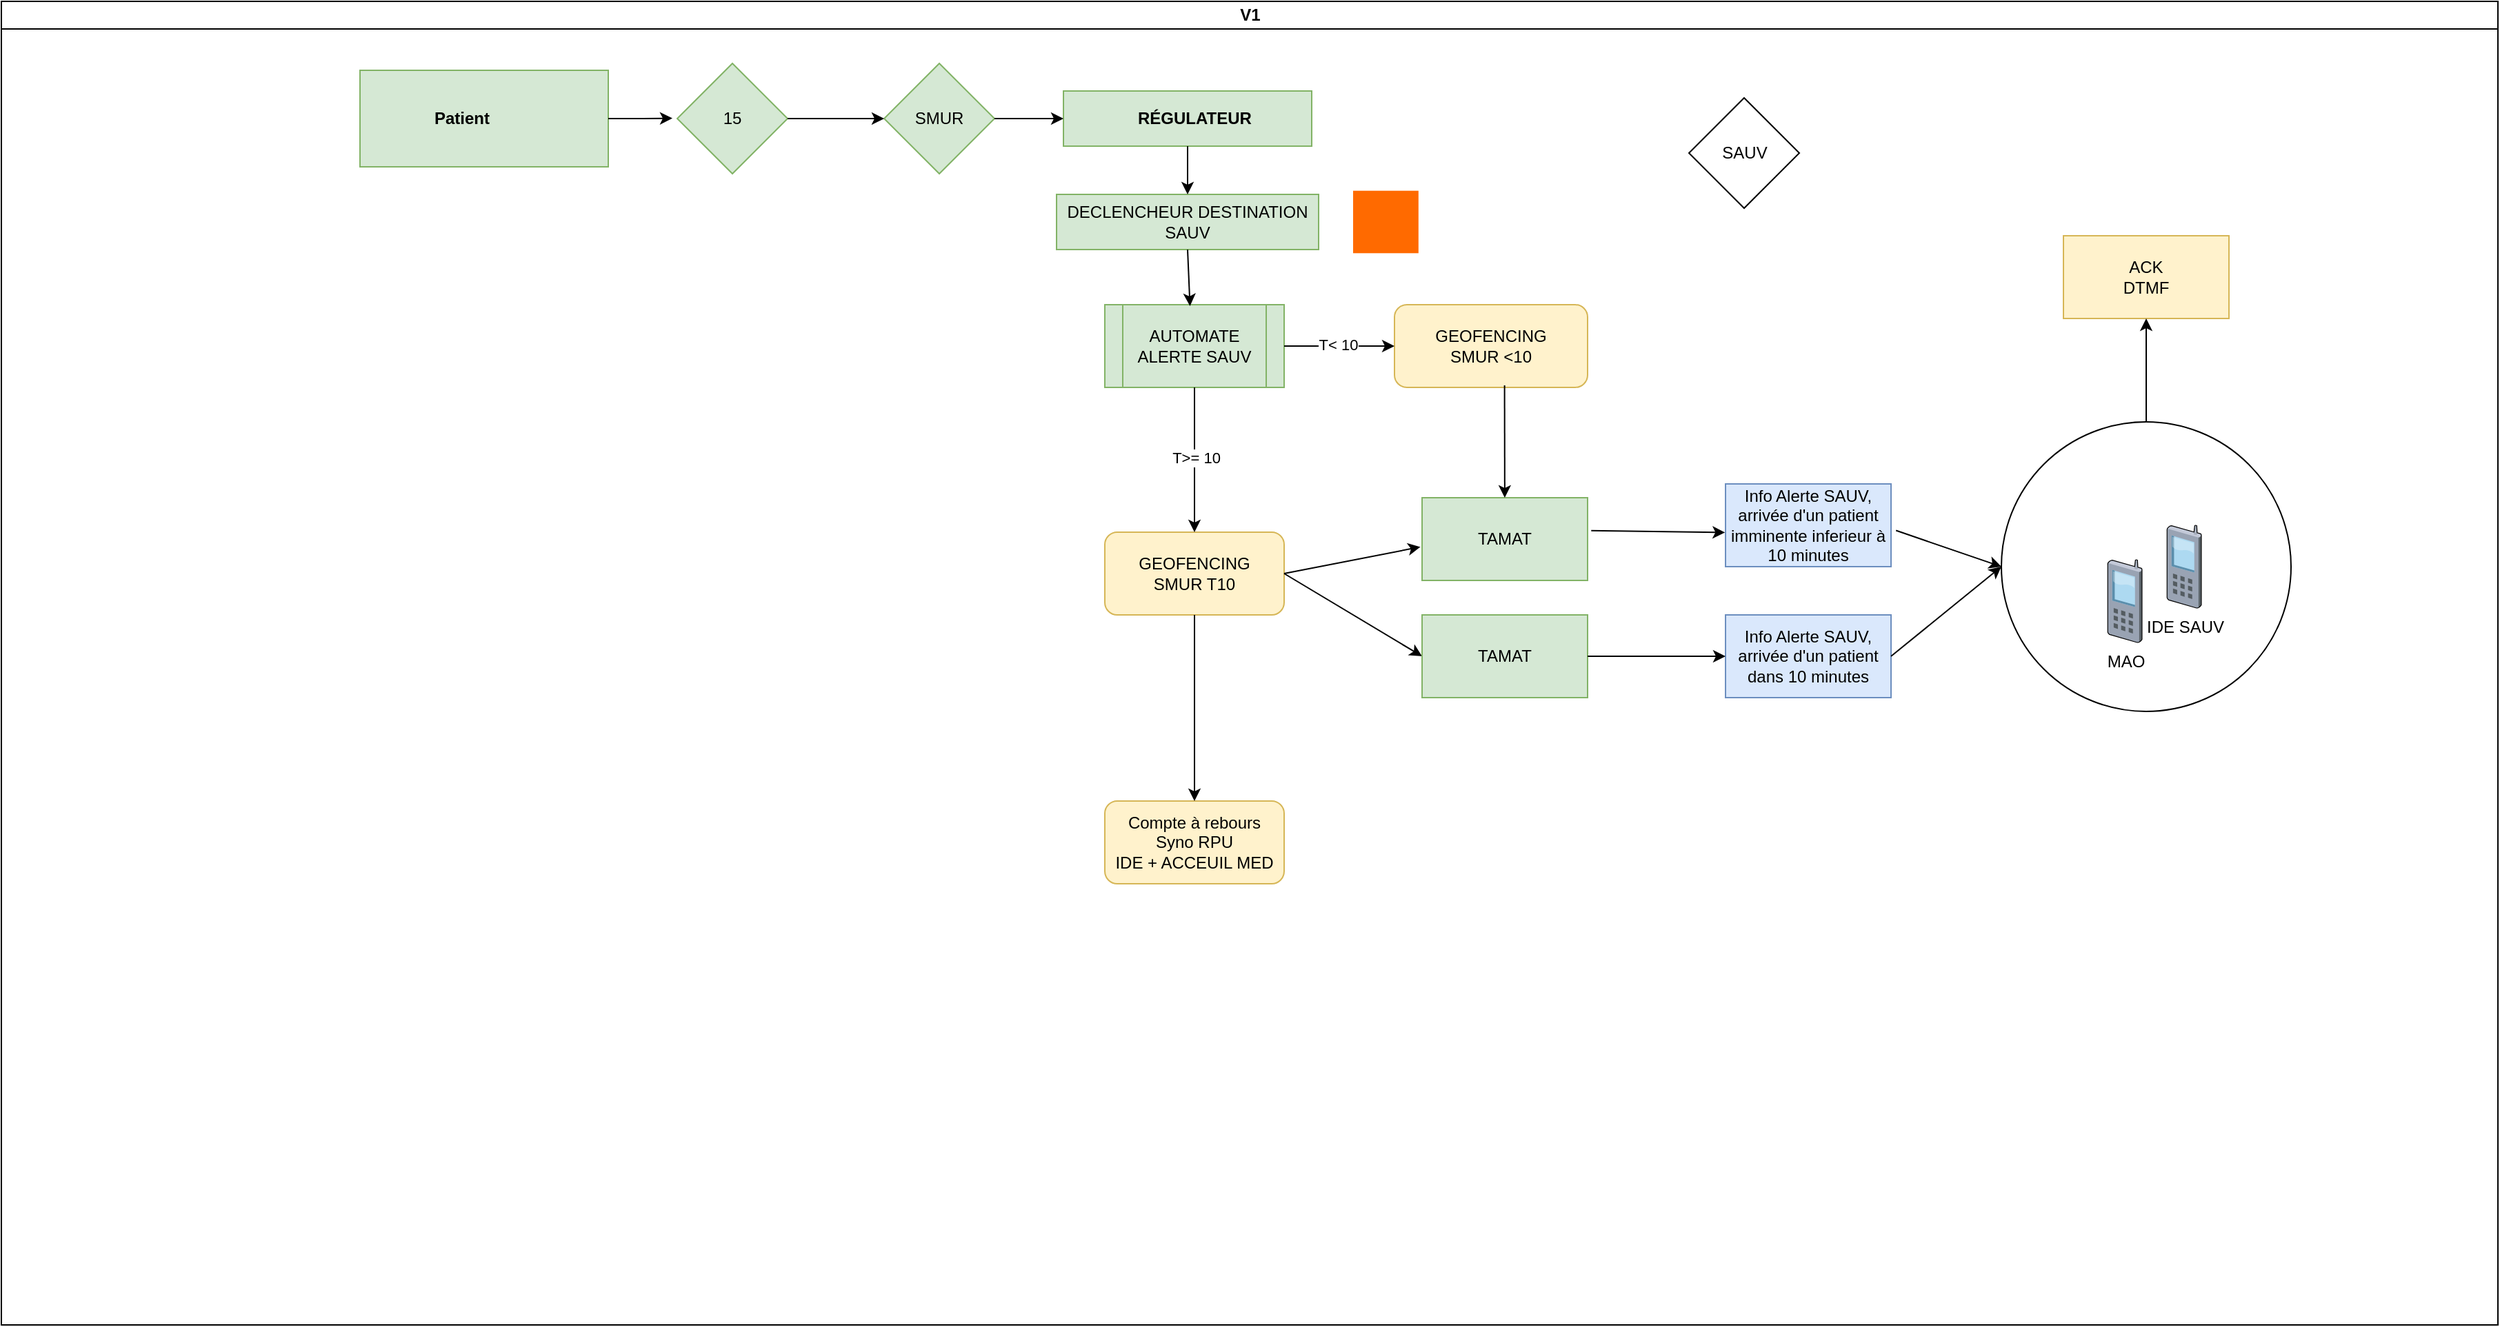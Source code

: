 <mxfile version="26.0.10">
  <diagram id="prtHgNgQTEPvFCAcTncT" name="Page-1">
    <mxGraphModel dx="3289" dy="927" grid="1" gridSize="10" guides="1" tooltips="1" connect="1" arrows="1" fold="1" page="1" pageScale="1" pageWidth="827" pageHeight="1169" math="0" shadow="0">
      <root>
        <mxCell id="0" />
        <mxCell id="1" parent="0" />
        <mxCell id="dNxyNK7c78bLwvsdeMH5-11" value="&lt;font style=&quot;vertical-align: inherit;&quot;&gt;&lt;font style=&quot;vertical-align: inherit;&quot;&gt;V1&lt;/font&gt;&lt;/font&gt;" style="swimlane;html=1;startSize=20;horizontal=1;containerType=tree;glass=0;" parent="1" vertex="1">
          <mxGeometry x="-750" y="80" width="1810" height="960" as="geometry" />
        </mxCell>
        <mxCell id="KA_ZVeTa9s2SzILzdO9J-48" value="" style="ellipse;whiteSpace=wrap;html=1;aspect=fixed;" vertex="1" parent="dNxyNK7c78bLwvsdeMH5-11">
          <mxGeometry x="1450" y="305" width="210" height="210" as="geometry" />
        </mxCell>
        <UserObject label="&lt;font style=&quot;vertical-align: inherit;&quot;&gt;&lt;font style=&quot;vertical-align: inherit;&quot;&gt;Patient&amp;nbsp;&lt;/font&gt;&lt;/font&gt;" name="Tessa Miller" position="CFO" location="Office 1" email="me@example.com" placeholders="1" link="https://www.draw.io" id="dNxyNK7c78bLwvsdeMH5-12">
          <mxCell style="label;image=https://cdn3.iconfinder.com/data/icons/user-avatars-1/512/users-3-128.png;whiteSpace=wrap;html=1;rounded=0;glass=0;treeMoving=1;treeFolding=1;fillColor=#d5e8d4;strokeColor=#82b366;" parent="dNxyNK7c78bLwvsdeMH5-11" vertex="1">
            <mxGeometry x="260" y="50" width="180" height="70" as="geometry" />
          </mxCell>
        </UserObject>
        <mxCell id="KA_ZVeTa9s2SzILzdO9J-6" value="&lt;font style=&quot;vertical-align: inherit;&quot;&gt;&lt;font style=&quot;vertical-align: inherit;&quot;&gt;15&lt;/font&gt;&lt;/font&gt;" style="rhombus;whiteSpace=wrap;html=1;fillColor=#d5e8d4;strokeColor=#82b366;" vertex="1" parent="dNxyNK7c78bLwvsdeMH5-11">
          <mxGeometry x="490" y="45" width="80" height="80" as="geometry" />
        </mxCell>
        <mxCell id="KA_ZVeTa9s2SzILzdO9J-8" style="edgeStyle=orthogonalEdgeStyle;rounded=0;orthogonalLoop=1;jettySize=auto;html=1;entryX=-0.044;entryY=0.497;entryDx=0;entryDy=0;entryPerimeter=0;" edge="1" parent="dNxyNK7c78bLwvsdeMH5-11" source="dNxyNK7c78bLwvsdeMH5-12" target="KA_ZVeTa9s2SzILzdO9J-6">
          <mxGeometry relative="1" as="geometry" />
        </mxCell>
        <mxCell id="KA_ZVeTa9s2SzILzdO9J-9" value="&lt;font style=&quot;vertical-align: inherit;&quot;&gt;&lt;font style=&quot;vertical-align: inherit;&quot;&gt;&lt;font style=&quot;vertical-align: inherit;&quot;&gt;&lt;font style=&quot;vertical-align: inherit;&quot;&gt;&lt;font style=&quot;vertical-align: inherit;&quot;&gt;&lt;font style=&quot;vertical-align: inherit;&quot;&gt;SMUR&lt;/font&gt;&lt;/font&gt;&lt;/font&gt;&lt;/font&gt;&lt;/font&gt;&lt;/font&gt;" style="rhombus;whiteSpace=wrap;html=1;fillColor=#d5e8d4;strokeColor=#82b366;" vertex="1" parent="dNxyNK7c78bLwvsdeMH5-11">
          <mxGeometry x="640" y="45" width="80" height="80" as="geometry" />
        </mxCell>
        <mxCell id="KA_ZVeTa9s2SzILzdO9J-7" style="edgeStyle=orthogonalEdgeStyle;rounded=0;orthogonalLoop=1;jettySize=auto;html=1;exitX=1;exitY=0.5;exitDx=0;exitDy=0;entryX=0;entryY=0.5;entryDx=0;entryDy=0;" edge="1" parent="dNxyNK7c78bLwvsdeMH5-11" source="KA_ZVeTa9s2SzILzdO9J-6" target="KA_ZVeTa9s2SzILzdO9J-9">
          <mxGeometry relative="1" as="geometry">
            <mxPoint x="730" y="85" as="targetPoint" />
          </mxGeometry>
        </mxCell>
        <mxCell id="KA_ZVeTa9s2SzILzdO9J-10" value="&lt;font style=&quot;vertical-align: inherit;&quot;&gt;&lt;font style=&quot;vertical-align: inherit;&quot;&gt;SAUV&lt;/font&gt;&lt;/font&gt;" style="rhombus;whiteSpace=wrap;html=1;" vertex="1" parent="dNxyNK7c78bLwvsdeMH5-11">
          <mxGeometry x="1223.5" y="70" width="80" height="80" as="geometry" />
        </mxCell>
        <mxCell id="KA_ZVeTa9s2SzILzdO9J-15" value="&lt;font style=&quot;vertical-align: inherit;&quot;&gt;&lt;font style=&quot;vertical-align: inherit;&quot;&gt;MAO&lt;/font&gt;&lt;/font&gt;" style="verticalLabelPosition=bottom;sketch=0;aspect=fixed;html=1;verticalAlign=top;strokeColor=none;align=center;outlineConnect=0;shape=mxgraph.citrix.cell_phone;" vertex="1" parent="dNxyNK7c78bLwvsdeMH5-11">
          <mxGeometry x="1527" y="405" width="25" height="60" as="geometry" />
        </mxCell>
        <mxCell id="KA_ZVeTa9s2SzILzdO9J-16" value="&lt;font style=&quot;vertical-align: inherit;&quot;&gt;&lt;font style=&quot;vertical-align: inherit;&quot;&gt;&lt;font style=&quot;vertical-align: inherit;&quot;&gt;&lt;font style=&quot;vertical-align: inherit;&quot;&gt;IDE SAUV&lt;/font&gt;&lt;/font&gt;&lt;/font&gt;&lt;/font&gt;" style="verticalLabelPosition=bottom;sketch=0;aspect=fixed;html=1;verticalAlign=top;strokeColor=none;align=center;outlineConnect=0;shape=mxgraph.citrix.cell_phone;" vertex="1" parent="dNxyNK7c78bLwvsdeMH5-11">
          <mxGeometry x="1570" y="380" width="25" height="60" as="geometry" />
        </mxCell>
        <mxCell id="KA_ZVeTa9s2SzILzdO9J-20" value="&lt;font style=&quot;vertical-align: inherit;&quot;&gt;&lt;font style=&quot;vertical-align: inherit;&quot;&gt;AUTOMATE ALERTE SAUV&lt;/font&gt;&lt;/font&gt;" style="shape=process;whiteSpace=wrap;html=1;backgroundOutline=1;fillColor=#d5e8d4;strokeColor=#82b366;" vertex="1" parent="dNxyNK7c78bLwvsdeMH5-11">
          <mxGeometry x="800" y="220" width="130" height="60" as="geometry" />
        </mxCell>
        <mxCell id="KA_ZVeTa9s2SzILzdO9J-21" value="&lt;font style=&quot;vertical-align: inherit;&quot;&gt;&lt;font style=&quot;vertical-align: inherit;&quot;&gt;GEOFENCING&lt;/font&gt;&lt;/font&gt;&lt;div&gt;&lt;font style=&quot;vertical-align: inherit;&quot;&gt;&lt;font style=&quot;vertical-align: inherit;&quot;&gt;&lt;font style=&quot;vertical-align: inherit;&quot;&gt;&lt;font style=&quot;vertical-align: inherit;&quot;&gt;SMUR T10&lt;/font&gt;&lt;/font&gt;&lt;/font&gt;&lt;/font&gt;&lt;/div&gt;" style="rounded=1;whiteSpace=wrap;html=1;fillColor=#fff2cc;strokeColor=#d6b656;" vertex="1" parent="dNxyNK7c78bLwvsdeMH5-11">
          <mxGeometry x="800" y="385" width="130" height="60" as="geometry" />
        </mxCell>
        <mxCell id="KA_ZVeTa9s2SzILzdO9J-22" value="&lt;font style=&quot;vertical-align: inherit;&quot;&gt;&lt;font style=&quot;vertical-align: inherit;&quot;&gt;Compte à rebours&lt;/font&gt;&lt;/font&gt;&lt;div&gt;&lt;font style=&quot;vertical-align: inherit;&quot;&gt;&lt;font style=&quot;vertical-align: inherit;&quot;&gt;&lt;font style=&quot;vertical-align: inherit;&quot;&gt;&lt;font style=&quot;vertical-align: inherit;&quot;&gt;Syno RPU&lt;/font&gt;&lt;/font&gt;&lt;/font&gt;&lt;/font&gt;&lt;/div&gt;&lt;div&gt;&lt;font style=&quot;vertical-align: inherit;&quot;&gt;&lt;font style=&quot;vertical-align: inherit;&quot;&gt;&lt;font style=&quot;vertical-align: inherit;&quot;&gt;&lt;font style=&quot;vertical-align: inherit;&quot;&gt;&lt;font style=&quot;vertical-align: inherit;&quot;&gt;&lt;font style=&quot;vertical-align: inherit;&quot;&gt;IDE + ACCEUIL MED&lt;/font&gt;&lt;/font&gt;&lt;/font&gt;&lt;/font&gt;&lt;/font&gt;&lt;/font&gt;&lt;/div&gt;" style="rounded=1;whiteSpace=wrap;html=1;fillColor=#fff2cc;strokeColor=#d6b656;" vertex="1" parent="dNxyNK7c78bLwvsdeMH5-11">
          <mxGeometry x="800" y="580" width="130" height="60" as="geometry" />
        </mxCell>
        <mxCell id="KA_ZVeTa9s2SzILzdO9J-23" value="" style="endArrow=classic;html=1;rounded=0;exitX=0.5;exitY=1;exitDx=0;exitDy=0;entryX=0.5;entryY=0;entryDx=0;entryDy=0;" edge="1" parent="dNxyNK7c78bLwvsdeMH5-11" source="KA_ZVeTa9s2SzILzdO9J-21" target="KA_ZVeTa9s2SzILzdO9J-22">
          <mxGeometry width="50" height="50" relative="1" as="geometry">
            <mxPoint x="980" y="330" as="sourcePoint" />
            <mxPoint x="1030" y="280" as="targetPoint" />
          </mxGeometry>
        </mxCell>
        <UserObject label="&lt;font style=&quot;vertical-align: inherit;&quot;&gt;&lt;font style=&quot;vertical-align: inherit;&quot;&gt;&lt;font style=&quot;vertical-align: inherit;&quot;&gt;&lt;font style=&quot;vertical-align: inherit;&quot;&gt;&lt;font style=&quot;vertical-align: inherit;&quot;&gt;&lt;font style=&quot;vertical-align: inherit;&quot;&gt;RÉGULATEUR&lt;/font&gt;&lt;/font&gt;&lt;/font&gt;&lt;/font&gt;&lt;/font&gt;&lt;/font&gt;" name="Tessa Miller" position="CFO" location="Office 1" email="me@example.com" placeholders="1" link="https://www.draw.io" id="KA_ZVeTa9s2SzILzdO9J-24">
          <mxCell style="label;image=https://cdn3.iconfinder.com/data/icons/user-avatars-1/512/users-3-128.png;whiteSpace=wrap;html=1;rounded=0;glass=0;treeMoving=1;treeFolding=1;fillColor=#d5e8d4;strokeColor=#82b366;" vertex="1" parent="dNxyNK7c78bLwvsdeMH5-11">
            <mxGeometry x="770" y="65" width="180" height="40" as="geometry" />
          </mxCell>
        </UserObject>
        <mxCell id="KA_ZVeTa9s2SzILzdO9J-25" value="" style="endArrow=classic;html=1;rounded=0;exitX=1;exitY=0.5;exitDx=0;exitDy=0;entryX=0;entryY=0.5;entryDx=0;entryDy=0;" edge="1" parent="dNxyNK7c78bLwvsdeMH5-11" source="KA_ZVeTa9s2SzILzdO9J-9" target="KA_ZVeTa9s2SzILzdO9J-24">
          <mxGeometry width="50" height="50" relative="1" as="geometry">
            <mxPoint x="870" y="220" as="sourcePoint" />
            <mxPoint x="920" y="170" as="targetPoint" />
          </mxGeometry>
        </mxCell>
        <mxCell id="KA_ZVeTa9s2SzILzdO9J-26" value="&lt;font style=&quot;vertical-align: inherit;&quot;&gt;&lt;font style=&quot;vertical-align: inherit;&quot;&gt;DECLENCHEUR DESTINATION&lt;/font&gt;&lt;/font&gt;&lt;div&gt;&lt;font style=&quot;vertical-align: inherit;&quot;&gt;&lt;font style=&quot;vertical-align: inherit;&quot;&gt;&lt;font style=&quot;vertical-align: inherit;&quot;&gt;&lt;font style=&quot;vertical-align: inherit;&quot;&gt;SAUV&lt;/font&gt;&lt;/font&gt;&lt;/font&gt;&lt;/font&gt;&lt;/div&gt;" style="rounded=0;whiteSpace=wrap;html=1;fillColor=#d5e8d4;strokeColor=#82b366;" vertex="1" parent="dNxyNK7c78bLwvsdeMH5-11">
          <mxGeometry x="765" y="140" width="190" height="40" as="geometry" />
        </mxCell>
        <mxCell id="KA_ZVeTa9s2SzILzdO9J-27" value="" style="endArrow=classic;html=1;rounded=0;exitX=0.5;exitY=1;exitDx=0;exitDy=0;" edge="1" parent="dNxyNK7c78bLwvsdeMH5-11" source="KA_ZVeTa9s2SzILzdO9J-24" target="KA_ZVeTa9s2SzILzdO9J-26">
          <mxGeometry width="50" height="50" relative="1" as="geometry">
            <mxPoint x="870" y="220" as="sourcePoint" />
            <mxPoint x="920" y="170" as="targetPoint" />
          </mxGeometry>
        </mxCell>
        <mxCell id="KA_ZVeTa9s2SzILzdO9J-29" value="" style="endArrow=classic;html=1;rounded=0;entryX=0.475;entryY=0.016;entryDx=0;entryDy=0;entryPerimeter=0;exitX=0.5;exitY=1;exitDx=0;exitDy=0;" edge="1" parent="dNxyNK7c78bLwvsdeMH5-11" source="KA_ZVeTa9s2SzILzdO9J-26" target="KA_ZVeTa9s2SzILzdO9J-20">
          <mxGeometry width="50" height="50" relative="1" as="geometry">
            <mxPoint x="430" y="260" as="sourcePoint" />
            <mxPoint x="480" y="210" as="targetPoint" />
          </mxGeometry>
        </mxCell>
        <mxCell id="KA_ZVeTa9s2SzILzdO9J-30" value="" style="endArrow=classic;html=1;rounded=0;exitX=0.5;exitY=1;exitDx=0;exitDy=0;entryX=0.5;entryY=0;entryDx=0;entryDy=0;" edge="1" parent="dNxyNK7c78bLwvsdeMH5-11" source="KA_ZVeTa9s2SzILzdO9J-20" target="KA_ZVeTa9s2SzILzdO9J-21">
          <mxGeometry width="50" height="50" relative="1" as="geometry">
            <mxPoint x="870" y="370" as="sourcePoint" />
            <mxPoint x="920" y="320" as="targetPoint" />
          </mxGeometry>
        </mxCell>
        <mxCell id="KA_ZVeTa9s2SzILzdO9J-41" value="T&amp;gt;= 10" style="edgeLabel;html=1;align=center;verticalAlign=middle;resizable=0;points=[];" vertex="1" connectable="0" parent="KA_ZVeTa9s2SzILzdO9J-30">
          <mxGeometry x="-0.038" y="1" relative="1" as="geometry">
            <mxPoint as="offset" />
          </mxGeometry>
        </mxCell>
        <mxCell id="KA_ZVeTa9s2SzILzdO9J-31" value="" style="endArrow=classic;html=1;rounded=0;exitX=1;exitY=0.5;exitDx=0;exitDy=0;entryX=0;entryY=0.5;entryDx=0;entryDy=0;" edge="1" parent="dNxyNK7c78bLwvsdeMH5-11" source="KA_ZVeTa9s2SzILzdO9J-21" target="KA_ZVeTa9s2SzILzdO9J-32">
          <mxGeometry width="50" height="50" relative="1" as="geometry">
            <mxPoint x="870" y="370" as="sourcePoint" />
            <mxPoint x="920" y="320" as="targetPoint" />
          </mxGeometry>
        </mxCell>
        <mxCell id="KA_ZVeTa9s2SzILzdO9J-32" value="&lt;font style=&quot;vertical-align: inherit;&quot;&gt;&lt;font style=&quot;vertical-align: inherit;&quot;&gt;TAMAT&lt;/font&gt;&lt;/font&gt;" style="rounded=0;whiteSpace=wrap;html=1;fillColor=#d5e8d4;strokeColor=#82b366;" vertex="1" parent="dNxyNK7c78bLwvsdeMH5-11">
          <mxGeometry x="1030" y="445" width="120" height="60" as="geometry" />
        </mxCell>
        <mxCell id="KA_ZVeTa9s2SzILzdO9J-33" value="Info Alerte SAUV, arrivée d&#39;un patient dans 10 minutes" style="rounded=0;whiteSpace=wrap;html=1;fillColor=#dae8fc;strokeColor=#6c8ebf;" vertex="1" parent="dNxyNK7c78bLwvsdeMH5-11">
          <mxGeometry x="1250" y="445" width="120" height="60" as="geometry" />
        </mxCell>
        <mxCell id="KA_ZVeTa9s2SzILzdO9J-34" value="ACK&lt;div&gt;DTMF&lt;/div&gt;" style="rounded=0;whiteSpace=wrap;html=1;fillColor=#fff2cc;strokeColor=#d6b656;" vertex="1" parent="dNxyNK7c78bLwvsdeMH5-11">
          <mxGeometry x="1495" y="170" width="120" height="60" as="geometry" />
        </mxCell>
        <mxCell id="KA_ZVeTa9s2SzILzdO9J-35" value="" style="endArrow=classic;html=1;rounded=0;entryX=0;entryY=0.5;entryDx=0;entryDy=0;" edge="1" parent="dNxyNK7c78bLwvsdeMH5-11" source="KA_ZVeTa9s2SzILzdO9J-32" target="KA_ZVeTa9s2SzILzdO9J-33">
          <mxGeometry width="50" height="50" relative="1" as="geometry">
            <mxPoint x="910" y="230" as="sourcePoint" />
            <mxPoint x="960" y="180" as="targetPoint" />
          </mxGeometry>
        </mxCell>
        <mxCell id="KA_ZVeTa9s2SzILzdO9J-38" value="" style="endArrow=classic;html=1;rounded=0;exitX=1.03;exitY=0.563;exitDx=0;exitDy=0;exitPerimeter=0;entryX=0;entryY=0.5;entryDx=0;entryDy=0;" edge="1" parent="dNxyNK7c78bLwvsdeMH5-11" source="KA_ZVeTa9s2SzILzdO9J-45" target="KA_ZVeTa9s2SzILzdO9J-48">
          <mxGeometry width="50" height="50" relative="1" as="geometry">
            <mxPoint x="1313.5" y="485" as="sourcePoint" />
            <mxPoint x="1363.5" y="435" as="targetPoint" />
          </mxGeometry>
        </mxCell>
        <mxCell id="KA_ZVeTa9s2SzILzdO9J-39" value="" style="endArrow=classic;html=1;rounded=0;exitX=1;exitY=0.5;exitDx=0;exitDy=0;entryX=0;entryY=0.5;entryDx=0;entryDy=0;" edge="1" parent="dNxyNK7c78bLwvsdeMH5-11" source="KA_ZVeTa9s2SzILzdO9J-33" target="KA_ZVeTa9s2SzILzdO9J-48">
          <mxGeometry width="50" height="50" relative="1" as="geometry">
            <mxPoint x="1243.5" y="445" as="sourcePoint" />
            <mxPoint x="1293.5" y="395" as="targetPoint" />
          </mxGeometry>
        </mxCell>
        <mxCell id="KA_ZVeTa9s2SzILzdO9J-40" value="&lt;font style=&quot;vertical-align: inherit;&quot;&gt;&lt;font style=&quot;vertical-align: inherit;&quot;&gt;GEOFENCING&lt;/font&gt;&lt;/font&gt;&lt;div&gt;&lt;font style=&quot;vertical-align: inherit;&quot;&gt;&lt;font style=&quot;vertical-align: inherit;&quot;&gt;&lt;font style=&quot;vertical-align: inherit;&quot;&gt;&lt;font style=&quot;vertical-align: inherit;&quot;&gt;SMUR &amp;lt;10&lt;/font&gt;&lt;/font&gt;&lt;/font&gt;&lt;/font&gt;&lt;/div&gt;" style="rounded=1;whiteSpace=wrap;html=1;fillColor=#fff2cc;strokeColor=#d6b656;" vertex="1" parent="dNxyNK7c78bLwvsdeMH5-11">
          <mxGeometry x="1010" y="220" width="140" height="60" as="geometry" />
        </mxCell>
        <mxCell id="KA_ZVeTa9s2SzILzdO9J-42" value="" style="endArrow=classic;html=1;rounded=0;exitX=1;exitY=0.5;exitDx=0;exitDy=0;" edge="1" parent="dNxyNK7c78bLwvsdeMH5-11" source="KA_ZVeTa9s2SzILzdO9J-20" target="KA_ZVeTa9s2SzILzdO9J-40">
          <mxGeometry width="50" height="50" relative="1" as="geometry">
            <mxPoint x="875" y="290" as="sourcePoint" />
            <mxPoint x="875" y="395" as="targetPoint" />
          </mxGeometry>
        </mxCell>
        <mxCell id="KA_ZVeTa9s2SzILzdO9J-43" value="T&amp;lt; 10" style="edgeLabel;html=1;align=center;verticalAlign=middle;resizable=0;points=[];" vertex="1" connectable="0" parent="KA_ZVeTa9s2SzILzdO9J-42">
          <mxGeometry x="-0.038" y="1" relative="1" as="geometry">
            <mxPoint as="offset" />
          </mxGeometry>
        </mxCell>
        <mxCell id="KA_ZVeTa9s2SzILzdO9J-44" value="&lt;font style=&quot;vertical-align: inherit;&quot;&gt;&lt;font style=&quot;vertical-align: inherit;&quot;&gt;TAMAT&lt;/font&gt;&lt;/font&gt;" style="rounded=0;whiteSpace=wrap;html=1;fillColor=#d5e8d4;strokeColor=#82b366;" vertex="1" parent="dNxyNK7c78bLwvsdeMH5-11">
          <mxGeometry x="1030" y="360" width="120" height="60" as="geometry" />
        </mxCell>
        <mxCell id="KA_ZVeTa9s2SzILzdO9J-45" value="Info Alerte SAUV, arrivée d&#39;un patient imminente inferieur à 10 minutes" style="rounded=0;whiteSpace=wrap;html=1;fillColor=#dae8fc;strokeColor=#6c8ebf;" vertex="1" parent="dNxyNK7c78bLwvsdeMH5-11">
          <mxGeometry x="1250" y="350" width="120" height="60" as="geometry" />
        </mxCell>
        <mxCell id="KA_ZVeTa9s2SzILzdO9J-46" value="" style="endArrow=classic;html=1;rounded=0;exitX=0.57;exitY=0.976;exitDx=0;exitDy=0;exitPerimeter=0;" edge="1" parent="dNxyNK7c78bLwvsdeMH5-11" source="KA_ZVeTa9s2SzILzdO9J-40" target="KA_ZVeTa9s2SzILzdO9J-44">
          <mxGeometry width="50" height="50" relative="1" as="geometry">
            <mxPoint x="1073.5" y="280" as="sourcePoint" />
            <mxPoint x="1203.5" y="390" as="targetPoint" />
          </mxGeometry>
        </mxCell>
        <mxCell id="KA_ZVeTa9s2SzILzdO9J-47" value="" style="endArrow=classic;html=1;rounded=0;exitX=1.022;exitY=0.397;exitDx=0;exitDy=0;exitPerimeter=0;entryX=-0.003;entryY=0.587;entryDx=0;entryDy=0;entryPerimeter=0;" edge="1" parent="dNxyNK7c78bLwvsdeMH5-11" source="KA_ZVeTa9s2SzILzdO9J-44" target="KA_ZVeTa9s2SzILzdO9J-45">
          <mxGeometry width="50" height="50" relative="1" as="geometry">
            <mxPoint x="1150" y="390" as="sourcePoint" />
            <mxPoint x="1200" y="340" as="targetPoint" />
          </mxGeometry>
        </mxCell>
        <mxCell id="KA_ZVeTa9s2SzILzdO9J-49" value="" style="endArrow=classic;html=1;rounded=0;" edge="1" parent="dNxyNK7c78bLwvsdeMH5-11" source="KA_ZVeTa9s2SzILzdO9J-48" target="KA_ZVeTa9s2SzILzdO9J-34">
          <mxGeometry width="50" height="50" relative="1" as="geometry">
            <mxPoint x="1560" y="630" as="sourcePoint" />
            <mxPoint x="1610" y="580" as="targetPoint" />
          </mxGeometry>
        </mxCell>
        <mxCell id="KA_ZVeTa9s2SzILzdO9J-50" value="" style="endArrow=classic;html=1;rounded=0;exitX=1;exitY=0.5;exitDx=0;exitDy=0;entryX=-0.01;entryY=0.595;entryDx=0;entryDy=0;entryPerimeter=0;" edge="1" parent="dNxyNK7c78bLwvsdeMH5-11" source="KA_ZVeTa9s2SzILzdO9J-21" target="KA_ZVeTa9s2SzILzdO9J-44">
          <mxGeometry width="50" height="50" relative="1" as="geometry">
            <mxPoint x="940" y="425" as="sourcePoint" />
            <mxPoint x="1070" y="535" as="targetPoint" />
          </mxGeometry>
        </mxCell>
        <mxCell id="KA_ZVeTa9s2SzILzdO9J-51" value="" style="points=[];aspect=fixed;html=1;align=center;shadow=0;dashed=0;fillColor=#FF6A00;strokeColor=none;shape=mxgraph.alibaba_cloud.log_streaming;" vertex="1" parent="dNxyNK7c78bLwvsdeMH5-11">
          <mxGeometry x="980" y="137.35" width="47.4" height="45.3" as="geometry" />
        </mxCell>
      </root>
    </mxGraphModel>
  </diagram>
</mxfile>
